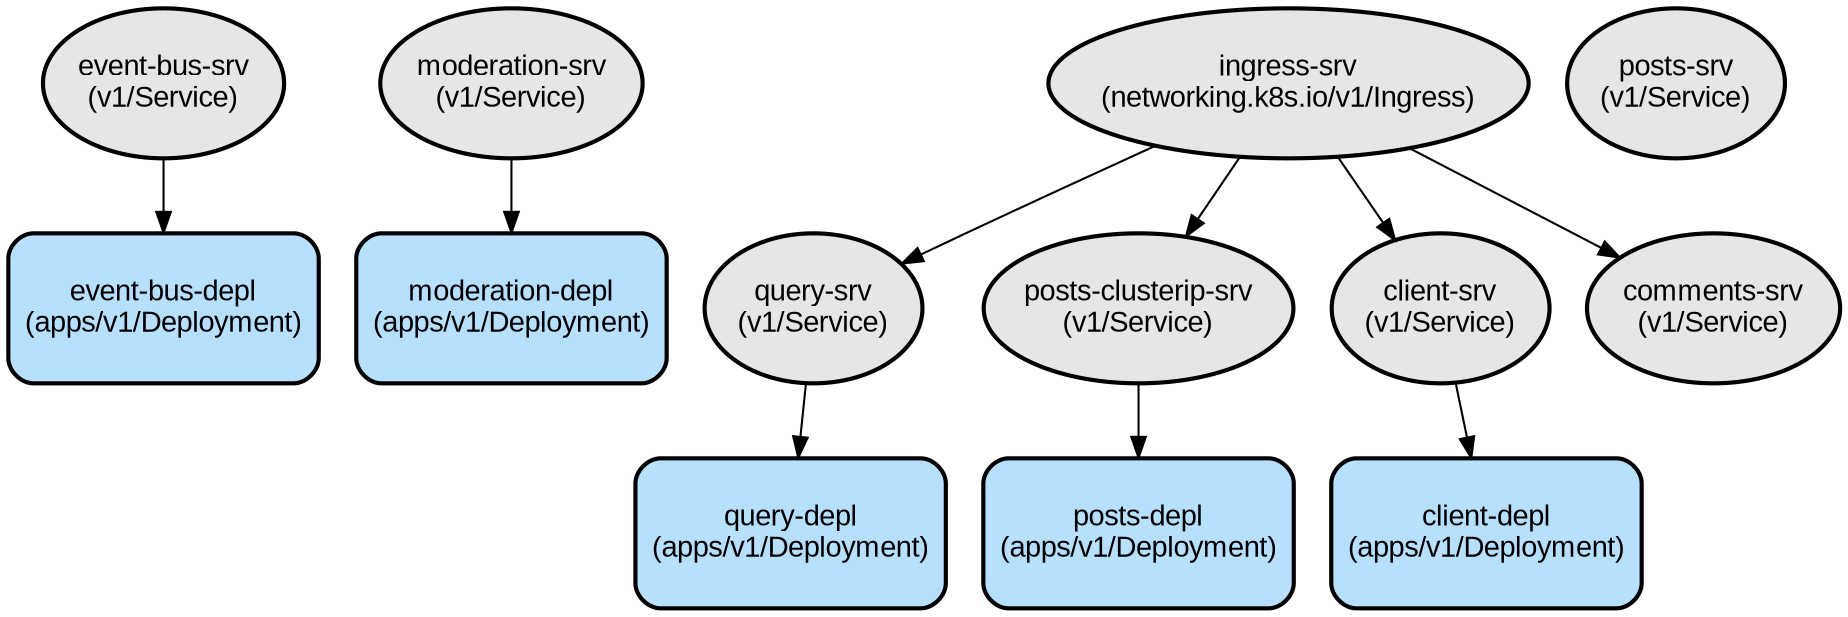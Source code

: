 digraph INFRA {
  node [ color = "black", fillcolor = "#E6E6E6", height =1, style = "filled,bold,rounded", fontname = "Arial" ];
  "event-bus-depl" [ label = "event-bus-depl
(apps/v1/Deployment)", shape =rectangle, fillcolor = "#B7E0FF" ];
  "event-bus-srv" [ label = "event-bus-srv
(v1/Service)" ];
  "moderation-depl" [ label = "moderation-depl
(apps/v1/Deployment)", shape =rectangle, fillcolor = "#B7E0FF" ];
  "moderation-srv" [ label = "moderation-srv
(v1/Service)" ];
  "query-depl" [ label = "query-depl
(apps/v1/Deployment)", shape =rectangle, fillcolor = "#B7E0FF" ];
  "query-srv" [ label = "query-srv
(v1/Service)" ];
  "ingress-srv" [ label = "ingress-srv
(networking.k8s.io/v1/Ingress)" ];
  "posts-srv" [ label = "posts-srv
(v1/Service)" ];
  "posts-depl" [ label = "posts-depl
(apps/v1/Deployment)", shape =rectangle, fillcolor = "#B7E0FF" ];
  "posts-clusterip-srv" [ label = "posts-clusterip-srv
(v1/Service)" ];
  "client-depl" [ label = "client-depl
(apps/v1/Deployment)", shape =rectangle, fillcolor = "#B7E0FF" ];
  "client-srv" [ label = "client-srv
(v1/Service)" ];
  "comments-srv" [ label = "comments-srv
(v1/Service)" ];
  "event-bus-srv" -> "event-bus-depl";
  "moderation-srv" -> "moderation-depl";
  "query-srv" -> "query-depl";
  "ingress-srv" -> "query-srv";
  "ingress-srv" -> "posts-clusterip-srv";
  "ingress-srv" -> "client-srv";
  "ingress-srv" -> "comments-srv";
  "posts-clusterip-srv" -> "posts-depl";
  "client-srv" -> "client-depl";
}
